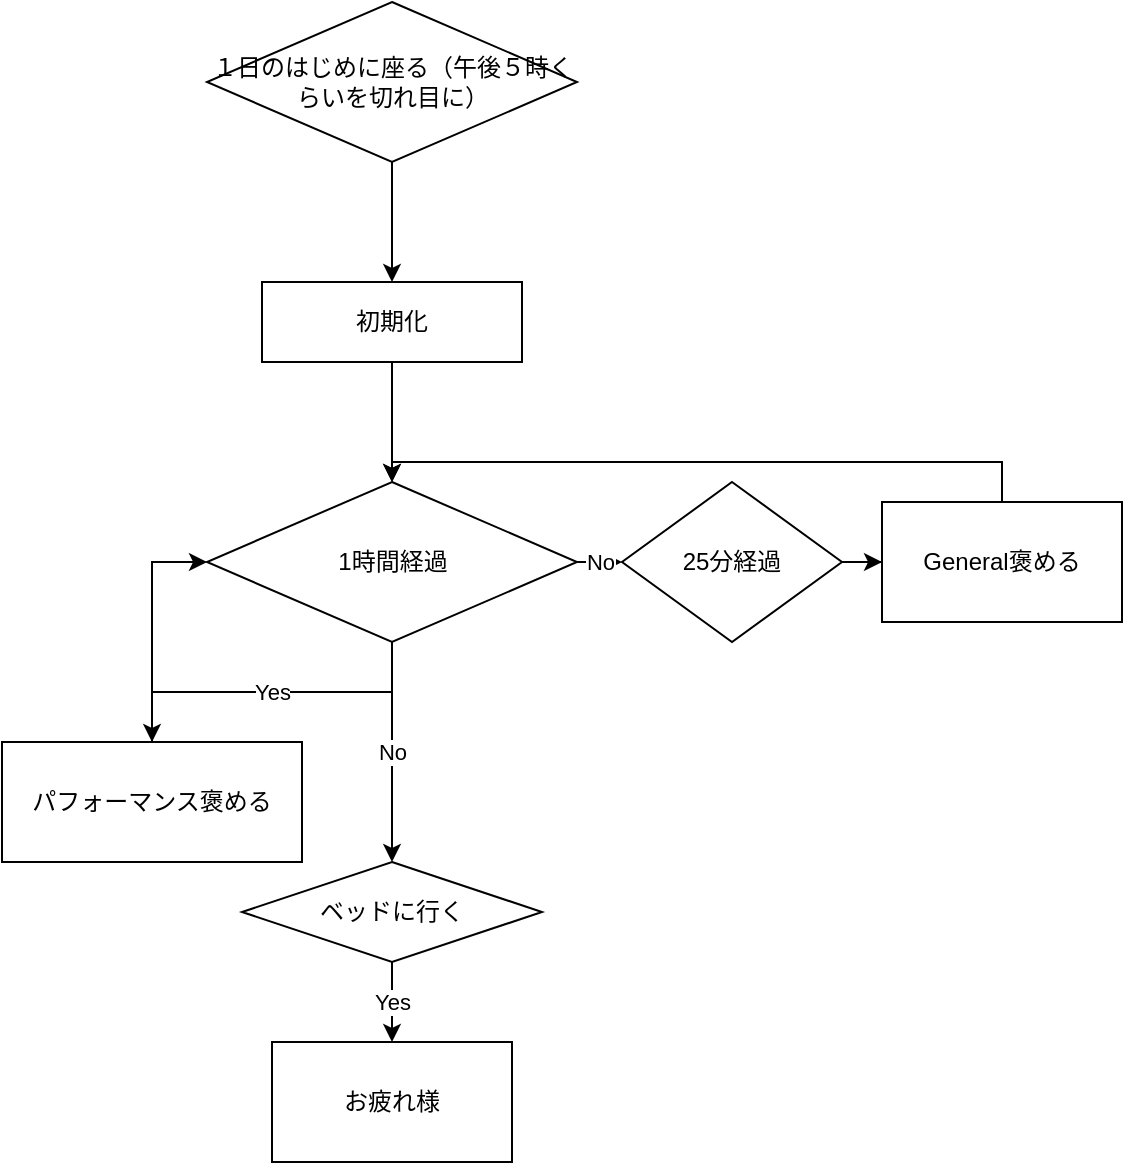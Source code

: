 <mxfile version="13.10.0" type="embed">
    <diagram id="BunuVV-74gaCYD5cFgJR" name="Page-1">
        <mxGraphModel dx="615" dy="882" grid="1" gridSize="10" guides="1" tooltips="1" connect="1" arrows="1" fold="1" page="1" pageScale="1" pageWidth="850" pageHeight="1100" math="0" shadow="0">
            <root>
                <mxCell id="0"/>
                <mxCell id="1" parent="0"/>
                <mxCell id="8" style="edgeStyle=orthogonalEdgeStyle;rounded=0;orthogonalLoop=1;jettySize=auto;html=1;" edge="1" parent="1" source="4" target="13">
                    <mxGeometry relative="1" as="geometry">
                        <mxPoint x="245" y="380" as="targetPoint"/>
                    </mxGeometry>
                </mxCell>
                <mxCell id="4" value="初期化" style="rounded=0;whiteSpace=wrap;html=1;" vertex="1" parent="1">
                    <mxGeometry x="180" y="300" width="130" height="40" as="geometry"/>
                </mxCell>
                <mxCell id="12" style="edgeStyle=orthogonalEdgeStyle;rounded=0;orthogonalLoop=1;jettySize=auto;html=1;" edge="1" parent="1" source="10" target="4">
                    <mxGeometry relative="1" as="geometry"/>
                </mxCell>
                <mxCell id="10" value="&lt;span&gt;１日のはじめに座る（午後５時くらいを切れ目に）&lt;/span&gt;" style="rhombus;whiteSpace=wrap;html=1;" vertex="1" parent="1">
                    <mxGeometry x="152.5" y="160" width="185" height="80" as="geometry"/>
                </mxCell>
                <mxCell id="18" value="No" style="edgeStyle=orthogonalEdgeStyle;rounded=0;orthogonalLoop=1;jettySize=auto;html=1;" edge="1" parent="1" source="13" target="17">
                    <mxGeometry relative="1" as="geometry"/>
                </mxCell>
                <mxCell id="20" value="Yes" style="edgeStyle=orthogonalEdgeStyle;rounded=0;orthogonalLoop=1;jettySize=auto;html=1;exitX=0.5;exitY=1;exitDx=0;exitDy=0;" edge="1" parent="1" source="13" target="16">
                    <mxGeometry relative="1" as="geometry"/>
                </mxCell>
                <mxCell id="27" value="No" style="edgeStyle=orthogonalEdgeStyle;rounded=0;orthogonalLoop=1;jettySize=auto;html=1;exitX=0.5;exitY=1;exitDx=0;exitDy=0;" edge="1" parent="1" source="13" target="22">
                    <mxGeometry relative="1" as="geometry"/>
                </mxCell>
                <mxCell id="13" value="1時間経過" style="rhombus;whiteSpace=wrap;html=1;" vertex="1" parent="1">
                    <mxGeometry x="152.5" y="400" width="185" height="80" as="geometry"/>
                </mxCell>
                <mxCell id="21" style="edgeStyle=orthogonalEdgeStyle;rounded=0;orthogonalLoop=1;jettySize=auto;html=1;exitX=0.5;exitY=0;exitDx=0;exitDy=0;entryX=0.5;entryY=0;entryDx=0;entryDy=0;" edge="1" parent="1" source="15" target="13">
                    <mxGeometry relative="1" as="geometry"/>
                </mxCell>
                <mxCell id="15" value="General褒める" style="rounded=0;whiteSpace=wrap;html=1;" vertex="1" parent="1">
                    <mxGeometry x="490" y="410" width="120" height="60" as="geometry"/>
                </mxCell>
                <mxCell id="26" style="edgeStyle=orthogonalEdgeStyle;rounded=0;orthogonalLoop=1;jettySize=auto;html=1;entryX=0;entryY=0.5;entryDx=0;entryDy=0;" edge="1" parent="1" source="16" target="13">
                    <mxGeometry relative="1" as="geometry"/>
                </mxCell>
                <mxCell id="16" value="パフォーマンス褒める" style="rounded=0;whiteSpace=wrap;html=1;" vertex="1" parent="1">
                    <mxGeometry x="50" y="530" width="150" height="60" as="geometry"/>
                </mxCell>
                <mxCell id="19" style="edgeStyle=orthogonalEdgeStyle;rounded=0;orthogonalLoop=1;jettySize=auto;html=1;" edge="1" parent="1" source="17" target="15">
                    <mxGeometry relative="1" as="geometry"/>
                </mxCell>
                <mxCell id="17" value="25分経過" style="rhombus;whiteSpace=wrap;html=1;" vertex="1" parent="1">
                    <mxGeometry x="360" y="400" width="110" height="80" as="geometry"/>
                </mxCell>
                <mxCell id="25" value="Yes" style="edgeStyle=orthogonalEdgeStyle;rounded=0;orthogonalLoop=1;jettySize=auto;html=1;exitX=0.5;exitY=1;exitDx=0;exitDy=0;" edge="1" parent="1" source="22" target="24">
                    <mxGeometry relative="1" as="geometry"/>
                </mxCell>
                <mxCell id="22" value="ベッドに行く" style="rhombus;whiteSpace=wrap;html=1;" vertex="1" parent="1">
                    <mxGeometry x="170" y="590" width="150" height="50" as="geometry"/>
                </mxCell>
                <mxCell id="24" value="お疲れ様" style="rounded=0;whiteSpace=wrap;html=1;" vertex="1" parent="1">
                    <mxGeometry x="185" y="680" width="120" height="60" as="geometry"/>
                </mxCell>
            </root>
        </mxGraphModel>
    </diagram>
</mxfile>
